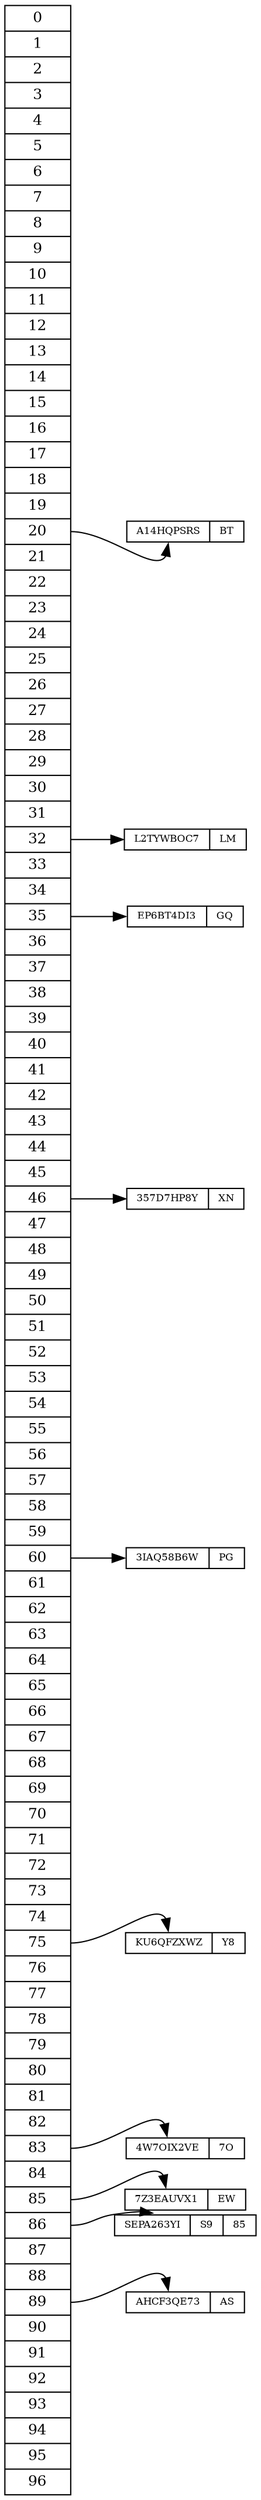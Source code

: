 digraph {
splines=true;
nodesep=.01;
rankdir=LR;
node[fontsize=8,shape=record,height=.1];
ht[fontsize=12,label="<f0>0|<f1>1|<f2>2|<f3>3|<f4>4|<f5>5|<f6>6|<f7>7|<f8>8|<f9>9|<f10>10|<f11>11|<f12>12|<f13>13|<f14>14|<f15>15|<f16>16|<f17>17|<f18>18|<f19>19|<f20>20|<f21>21|<f22>22|<f23>23|<f24>24|<f25>25|<f26>26|<f27>27|<f28>28|<f29>29|<f30>30|<f31>31|<f32>32|<f33>33|<f34>34|<f35>35|<f36>36|<f37>37|<f38>38|<f39>39|<f40>40|<f41>41|<f42>42|<f43>43|<f44>44|<f45>45|<f46>46|<f47>47|<f48>48|<f49>49|<f50>50|<f51>51|<f52>52|<f53>53|<f54>54|<f55>55|<f56>56|<f57>57|<f58>58|<f59>59|<f60>60|<f61>61|<f62>62|<f63>63|<f64>64|<f65>65|<f66>66|<f67>67|<f68>68|<f69>69|<f70>70|<f71>71|<f72>72|<f73>73|<f74>74|<f75>75|<f76>76|<f77>77|<f78>78|<f79>79|<f80>80|<f81>81|<f82>82|<f83>83|<f84>84|<f85>85|<f86>86|<f87>87|<f88>88|<f89>89|<f90>90|<f91>91|<f92>92|<f93>93|<f94>94|<f95>95|<f96>96"];
node1[label="{<l>A14HQPSRS|BT}"];
node2[label="{<l>L2TYWBOC7|LM}"];
node3[label="{<l>EP6BT4DI3|GQ}"];
node4[label="{<l>357D7HP8Y|XN}"];
node5[label="{<l>3IAQ58B6W|PG}"];
node6[label="{<l>KU6QFZXWZ|Y8}"];
node7[label="{<l>4W7OIX2VE|7O}"];
node8[label="{<l>7Z3EAUVX1|EW}"];
node9[label="{<l>SEPA263YI|S9|85}"];
node10[label="{<l>AHCF3QE73|AS}"];
ht:f20->node1:l;
ht:f32->node2:l;
ht:f35->node3:l;
ht:f46->node4:l;
ht:f60->node5:l;
ht:f75->node6:l;
ht:f83->node7:l;
ht:f85->node8:l;
ht:f86->node9:l;
ht:f89->node10:l;
}
